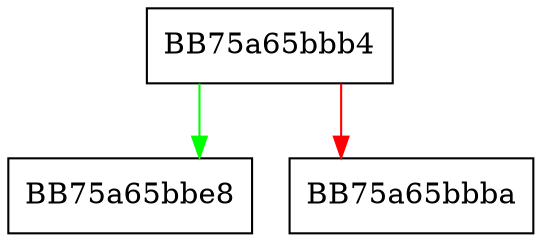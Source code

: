 digraph GetRecordHeader {
  node [shape="box"];
  graph [splines=ortho];
  BB75a65bbb4 -> BB75a65bbe8 [color="green"];
  BB75a65bbb4 -> BB75a65bbba [color="red"];
}